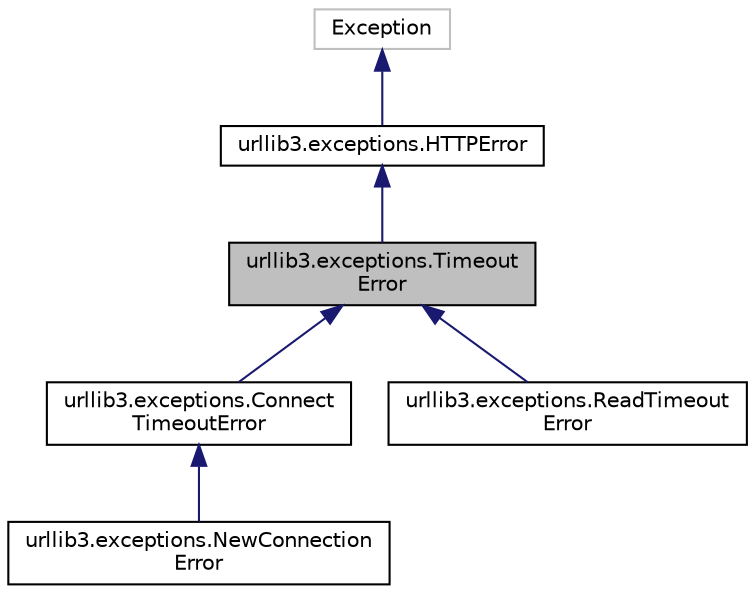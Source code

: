 digraph "urllib3.exceptions.TimeoutError"
{
 // LATEX_PDF_SIZE
  edge [fontname="Helvetica",fontsize="10",labelfontname="Helvetica",labelfontsize="10"];
  node [fontname="Helvetica",fontsize="10",shape=record];
  Node1 [label="urllib3.exceptions.Timeout\lError",height=0.2,width=0.4,color="black", fillcolor="grey75", style="filled", fontcolor="black",tooltip=" "];
  Node2 -> Node1 [dir="back",color="midnightblue",fontsize="10",style="solid"];
  Node2 [label="urllib3.exceptions.HTTPError",height=0.2,width=0.4,color="black", fillcolor="white", style="filled",URL="$classurllib3_1_1exceptions_1_1HTTPError.html",tooltip=" "];
  Node3 -> Node2 [dir="back",color="midnightblue",fontsize="10",style="solid"];
  Node3 [label="Exception",height=0.2,width=0.4,color="grey75", fillcolor="white", style="filled",tooltip=" "];
  Node1 -> Node4 [dir="back",color="midnightblue",fontsize="10",style="solid"];
  Node4 [label="urllib3.exceptions.Connect\lTimeoutError",height=0.2,width=0.4,color="black", fillcolor="white", style="filled",URL="$classurllib3_1_1exceptions_1_1ConnectTimeoutError.html",tooltip=" "];
  Node4 -> Node5 [dir="back",color="midnightblue",fontsize="10",style="solid"];
  Node5 [label="urllib3.exceptions.NewConnection\lError",height=0.2,width=0.4,color="black", fillcolor="white", style="filled",URL="$classurllib3_1_1exceptions_1_1NewConnectionError.html",tooltip=" "];
  Node1 -> Node6 [dir="back",color="midnightblue",fontsize="10",style="solid"];
  Node6 [label="urllib3.exceptions.ReadTimeout\lError",height=0.2,width=0.4,color="black", fillcolor="white", style="filled",URL="$classurllib3_1_1exceptions_1_1ReadTimeoutError.html",tooltip=" "];
}

